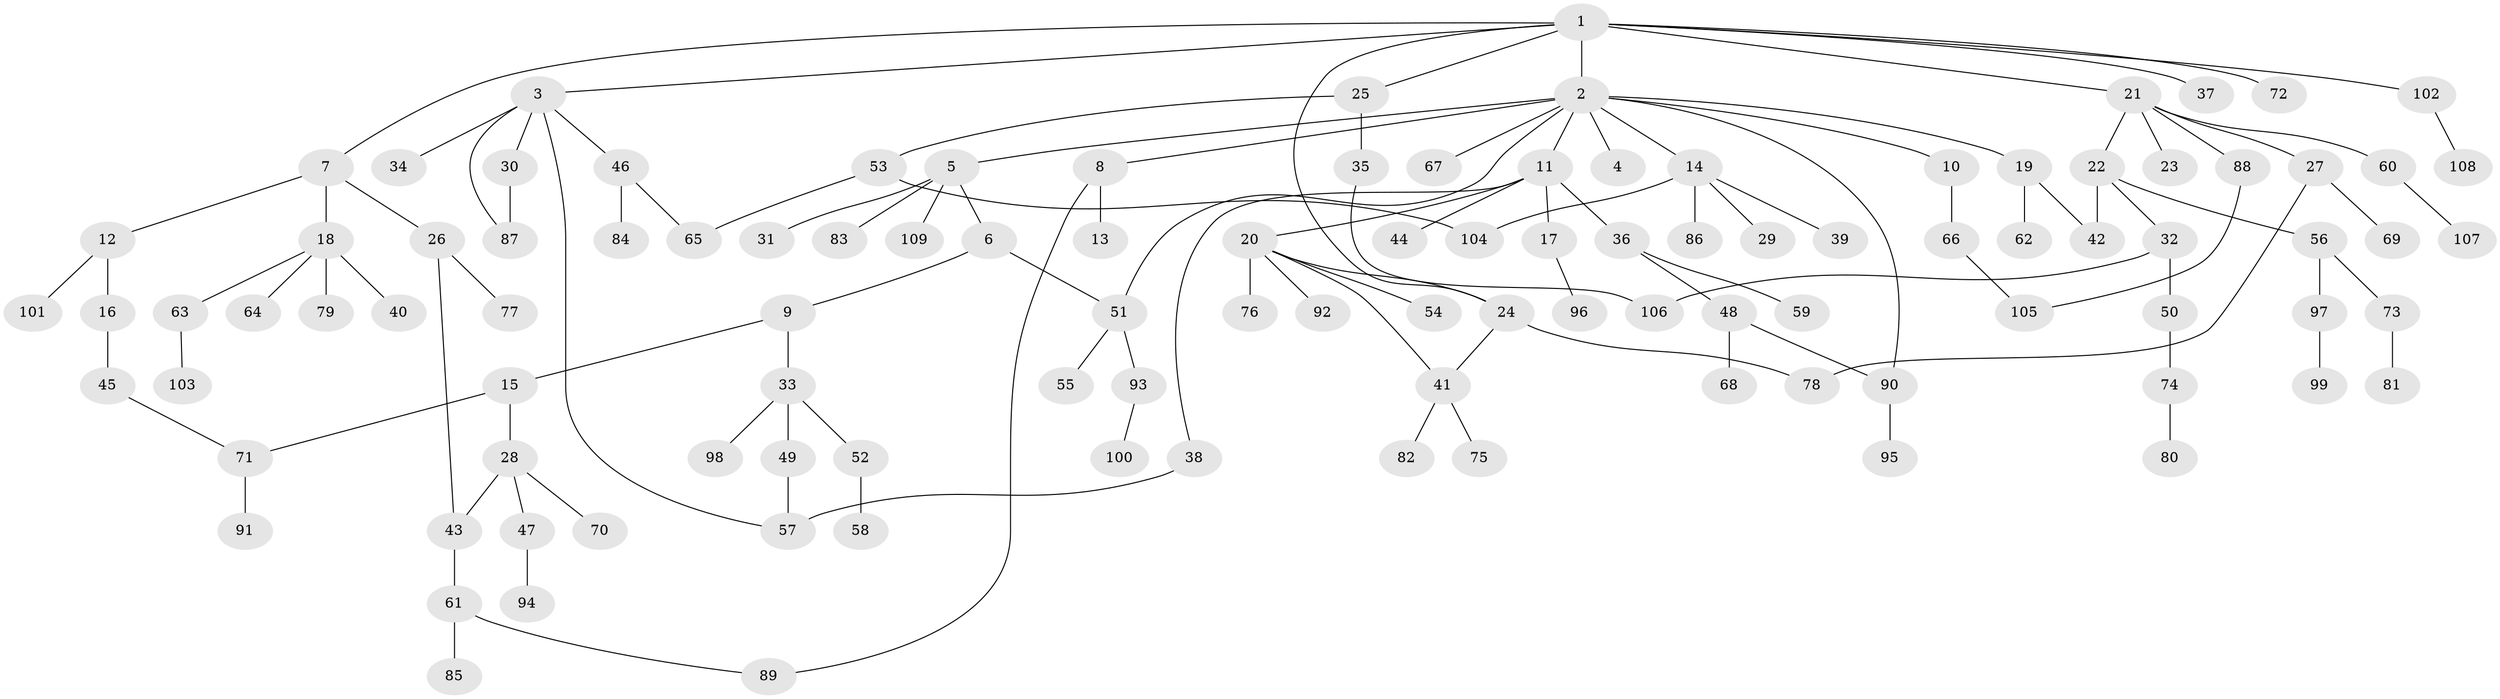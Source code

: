 // coarse degree distribution, {8: 0.013333333333333334, 10: 0.013333333333333334, 4: 0.12, 1: 0.4666666666666667, 5: 0.05333333333333334, 2: 0.16, 3: 0.14666666666666667, 6: 0.02666666666666667}
// Generated by graph-tools (version 1.1) at 2025/41/03/06/25 10:41:26]
// undirected, 109 vertices, 124 edges
graph export_dot {
graph [start="1"]
  node [color=gray90,style=filled];
  1;
  2;
  3;
  4;
  5;
  6;
  7;
  8;
  9;
  10;
  11;
  12;
  13;
  14;
  15;
  16;
  17;
  18;
  19;
  20;
  21;
  22;
  23;
  24;
  25;
  26;
  27;
  28;
  29;
  30;
  31;
  32;
  33;
  34;
  35;
  36;
  37;
  38;
  39;
  40;
  41;
  42;
  43;
  44;
  45;
  46;
  47;
  48;
  49;
  50;
  51;
  52;
  53;
  54;
  55;
  56;
  57;
  58;
  59;
  60;
  61;
  62;
  63;
  64;
  65;
  66;
  67;
  68;
  69;
  70;
  71;
  72;
  73;
  74;
  75;
  76;
  77;
  78;
  79;
  80;
  81;
  82;
  83;
  84;
  85;
  86;
  87;
  88;
  89;
  90;
  91;
  92;
  93;
  94;
  95;
  96;
  97;
  98;
  99;
  100;
  101;
  102;
  103;
  104;
  105;
  106;
  107;
  108;
  109;
  1 -- 2;
  1 -- 3;
  1 -- 7;
  1 -- 21;
  1 -- 24;
  1 -- 25;
  1 -- 37;
  1 -- 72;
  1 -- 102;
  2 -- 4;
  2 -- 5;
  2 -- 8;
  2 -- 10;
  2 -- 11;
  2 -- 14;
  2 -- 19;
  2 -- 67;
  2 -- 90;
  2 -- 51;
  3 -- 30;
  3 -- 34;
  3 -- 46;
  3 -- 57;
  3 -- 87;
  5 -- 6;
  5 -- 31;
  5 -- 83;
  5 -- 109;
  6 -- 9;
  6 -- 51;
  7 -- 12;
  7 -- 18;
  7 -- 26;
  8 -- 13;
  8 -- 89;
  9 -- 15;
  9 -- 33;
  10 -- 66;
  11 -- 17;
  11 -- 20;
  11 -- 36;
  11 -- 38;
  11 -- 44;
  12 -- 16;
  12 -- 101;
  14 -- 29;
  14 -- 39;
  14 -- 86;
  14 -- 104;
  15 -- 28;
  15 -- 71;
  16 -- 45;
  17 -- 96;
  18 -- 40;
  18 -- 63;
  18 -- 64;
  18 -- 79;
  19 -- 42;
  19 -- 62;
  20 -- 54;
  20 -- 76;
  20 -- 92;
  20 -- 24;
  20 -- 41;
  21 -- 22;
  21 -- 23;
  21 -- 27;
  21 -- 60;
  21 -- 88;
  22 -- 32;
  22 -- 56;
  22 -- 42;
  24 -- 41;
  24 -- 78;
  25 -- 35;
  25 -- 53;
  26 -- 43;
  26 -- 77;
  27 -- 69;
  27 -- 78;
  28 -- 47;
  28 -- 70;
  28 -- 43;
  30 -- 87;
  32 -- 50;
  32 -- 106;
  33 -- 49;
  33 -- 52;
  33 -- 98;
  35 -- 106;
  36 -- 48;
  36 -- 59;
  38 -- 57;
  41 -- 75;
  41 -- 82;
  43 -- 61;
  45 -- 71;
  46 -- 84;
  46 -- 65;
  47 -- 94;
  48 -- 68;
  48 -- 90;
  49 -- 57;
  50 -- 74;
  51 -- 55;
  51 -- 93;
  52 -- 58;
  53 -- 65;
  53 -- 104;
  56 -- 73;
  56 -- 97;
  60 -- 107;
  61 -- 85;
  61 -- 89;
  63 -- 103;
  66 -- 105;
  71 -- 91;
  73 -- 81;
  74 -- 80;
  88 -- 105;
  90 -- 95;
  93 -- 100;
  97 -- 99;
  102 -- 108;
}
